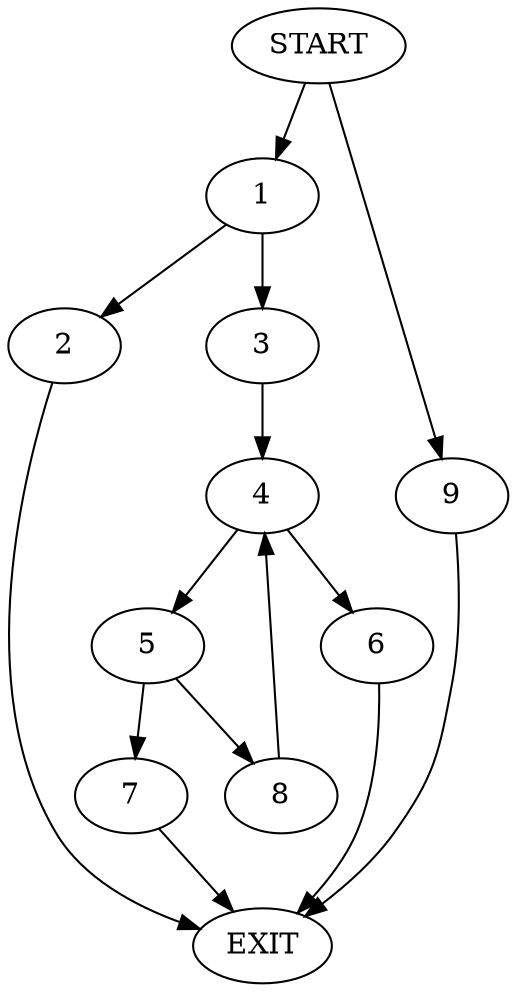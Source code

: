 digraph {
0 [label="START"]
10 [label="EXIT"]
0 -> 1
1 -> 2
1 -> 3
2 -> 10
3 -> 4
4 -> 5
4 -> 6
6 -> 10
5 -> 7
5 -> 8
8 -> 4
7 -> 10
0 -> 9
9 -> 10
}
